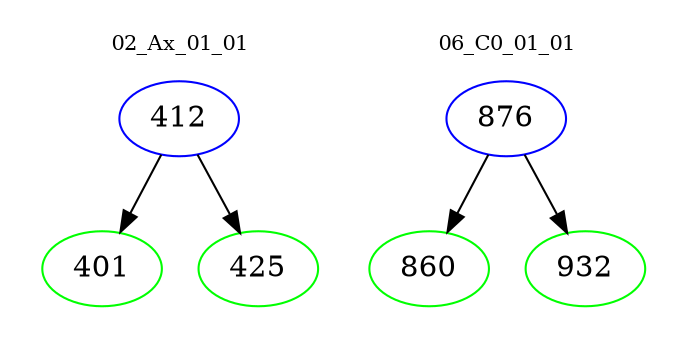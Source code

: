 digraph{
subgraph cluster_0 {
color = white
label = "02_Ax_01_01";
fontsize=10;
T0_412 [label="412", color="blue"]
T0_412 -> T0_401 [color="black"]
T0_401 [label="401", color="green"]
T0_412 -> T0_425 [color="black"]
T0_425 [label="425", color="green"]
}
subgraph cluster_1 {
color = white
label = "06_C0_01_01";
fontsize=10;
T1_876 [label="876", color="blue"]
T1_876 -> T1_860 [color="black"]
T1_860 [label="860", color="green"]
T1_876 -> T1_932 [color="black"]
T1_932 [label="932", color="green"]
}
}
